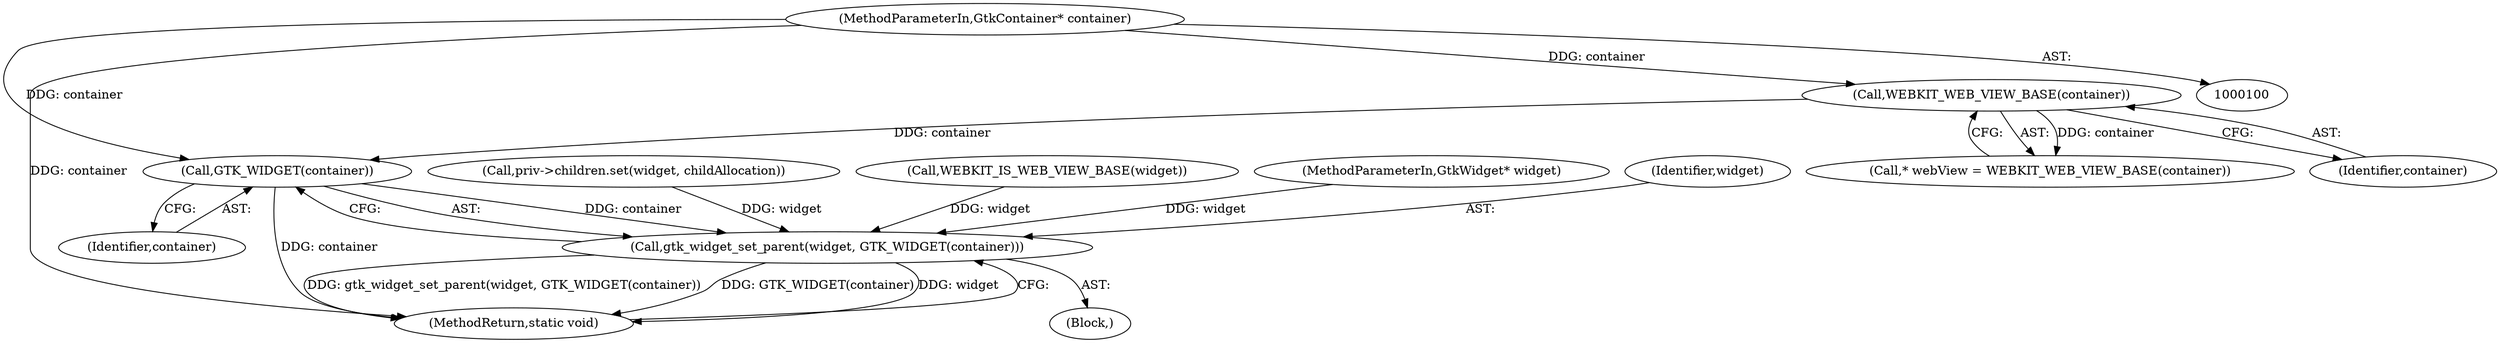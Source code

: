 digraph "0_Chrome_3bbc818ed1a7b63b8290bbde9ae975956748cb8a@pointer" {
"1000144" [label="(Call,GTK_WIDGET(container))"];
"1000107" [label="(Call,WEBKIT_WEB_VIEW_BASE(container))"];
"1000101" [label="(MethodParameterIn,GtkContainer* container)"];
"1000142" [label="(Call,gtk_widget_set_parent(widget, GTK_WIDGET(container)))"];
"1000146" [label="(MethodReturn,static void)"];
"1000139" [label="(Call,priv->children.set(widget, childAllocation))"];
"1000117" [label="(Call,WEBKIT_IS_WEB_VIEW_BASE(widget))"];
"1000107" [label="(Call,WEBKIT_WEB_VIEW_BASE(container))"];
"1000145" [label="(Identifier,container)"];
"1000105" [label="(Call,* webView = WEBKIT_WEB_VIEW_BASE(container))"];
"1000103" [label="(Block,)"];
"1000142" [label="(Call,gtk_widget_set_parent(widget, GTK_WIDGET(container)))"];
"1000101" [label="(MethodParameterIn,GtkContainer* container)"];
"1000102" [label="(MethodParameterIn,GtkWidget* widget)"];
"1000108" [label="(Identifier,container)"];
"1000143" [label="(Identifier,widget)"];
"1000144" [label="(Call,GTK_WIDGET(container))"];
"1000144" -> "1000142"  [label="AST: "];
"1000144" -> "1000145"  [label="CFG: "];
"1000145" -> "1000144"  [label="AST: "];
"1000142" -> "1000144"  [label="CFG: "];
"1000144" -> "1000146"  [label="DDG: container"];
"1000144" -> "1000142"  [label="DDG: container"];
"1000107" -> "1000144"  [label="DDG: container"];
"1000101" -> "1000144"  [label="DDG: container"];
"1000107" -> "1000105"  [label="AST: "];
"1000107" -> "1000108"  [label="CFG: "];
"1000108" -> "1000107"  [label="AST: "];
"1000105" -> "1000107"  [label="CFG: "];
"1000107" -> "1000105"  [label="DDG: container"];
"1000101" -> "1000107"  [label="DDG: container"];
"1000101" -> "1000100"  [label="AST: "];
"1000101" -> "1000146"  [label="DDG: container"];
"1000142" -> "1000103"  [label="AST: "];
"1000143" -> "1000142"  [label="AST: "];
"1000146" -> "1000142"  [label="CFG: "];
"1000142" -> "1000146"  [label="DDG: gtk_widget_set_parent(widget, GTK_WIDGET(container))"];
"1000142" -> "1000146"  [label="DDG: GTK_WIDGET(container)"];
"1000142" -> "1000146"  [label="DDG: widget"];
"1000139" -> "1000142"  [label="DDG: widget"];
"1000102" -> "1000142"  [label="DDG: widget"];
"1000117" -> "1000142"  [label="DDG: widget"];
}
